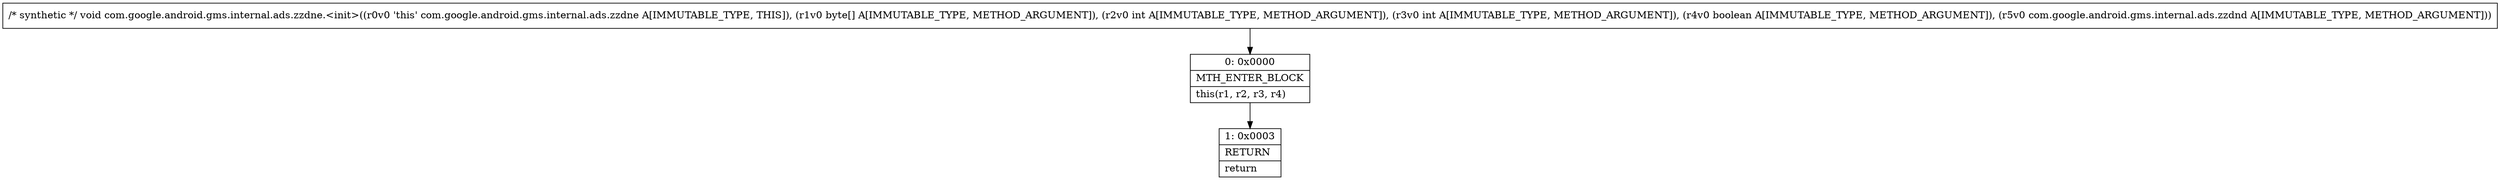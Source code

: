 digraph "CFG forcom.google.android.gms.internal.ads.zzdne.\<init\>([BIIZLcom\/google\/android\/gms\/internal\/ads\/zzdnd;)V" {
Node_0 [shape=record,label="{0\:\ 0x0000|MTH_ENTER_BLOCK\l|this(r1, r2, r3, r4)\l}"];
Node_1 [shape=record,label="{1\:\ 0x0003|RETURN\l|return\l}"];
MethodNode[shape=record,label="{\/* synthetic *\/ void com.google.android.gms.internal.ads.zzdne.\<init\>((r0v0 'this' com.google.android.gms.internal.ads.zzdne A[IMMUTABLE_TYPE, THIS]), (r1v0 byte[] A[IMMUTABLE_TYPE, METHOD_ARGUMENT]), (r2v0 int A[IMMUTABLE_TYPE, METHOD_ARGUMENT]), (r3v0 int A[IMMUTABLE_TYPE, METHOD_ARGUMENT]), (r4v0 boolean A[IMMUTABLE_TYPE, METHOD_ARGUMENT]), (r5v0 com.google.android.gms.internal.ads.zzdnd A[IMMUTABLE_TYPE, METHOD_ARGUMENT])) }"];
MethodNode -> Node_0;
Node_0 -> Node_1;
}

